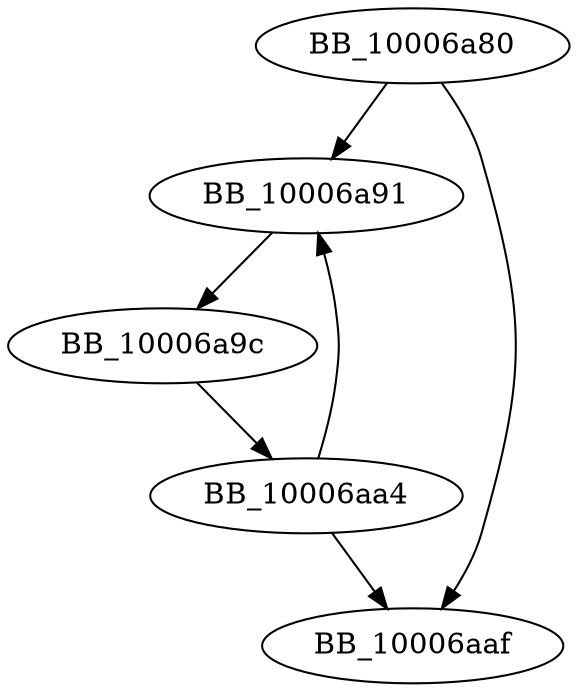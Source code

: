 DiGraph sub_10006A80{
BB_10006a80->BB_10006a91
BB_10006a80->BB_10006aaf
BB_10006a91->BB_10006a9c
BB_10006a9c->BB_10006aa4
BB_10006aa4->BB_10006a91
BB_10006aa4->BB_10006aaf
}
